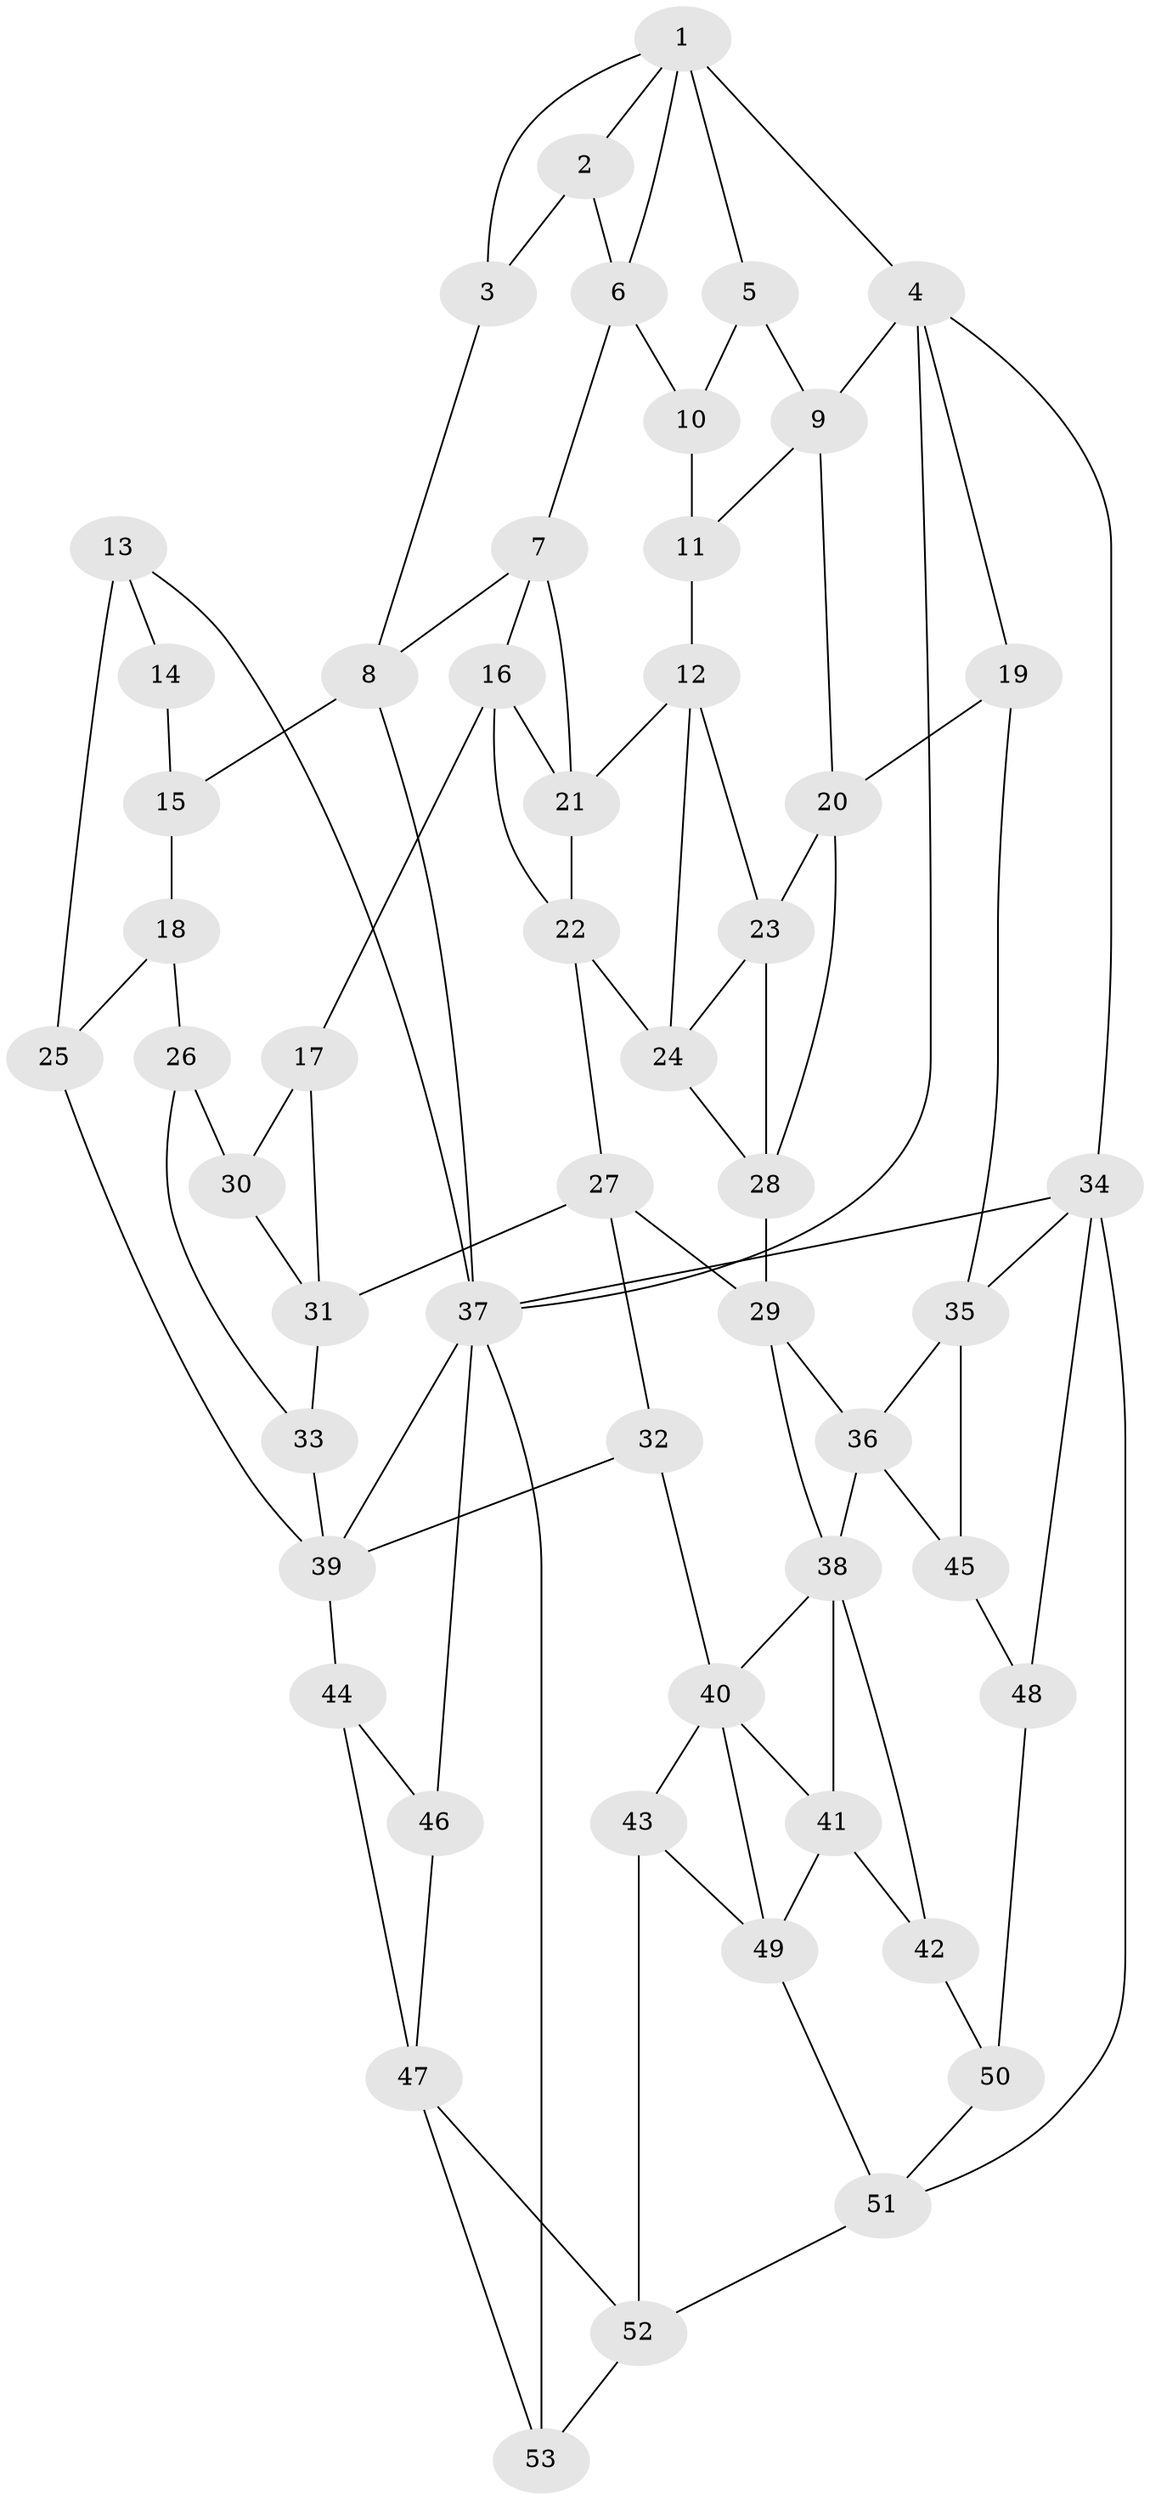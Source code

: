 // original degree distribution, {3: 0.04716981132075472, 6: 0.2358490566037736, 4: 0.19811320754716982, 5: 0.5188679245283019}
// Generated by graph-tools (version 1.1) at 2025/27/03/09/25 03:27:07]
// undirected, 53 vertices, 98 edges
graph export_dot {
graph [start="1"]
  node [color=gray90,style=filled];
  1;
  2;
  3;
  4;
  5;
  6;
  7;
  8;
  9;
  10;
  11;
  12;
  13;
  14;
  15;
  16;
  17;
  18;
  19;
  20;
  21;
  22;
  23;
  24;
  25;
  26;
  27;
  28;
  29;
  30;
  31;
  32;
  33;
  34;
  35;
  36;
  37;
  38;
  39;
  40;
  41;
  42;
  43;
  44;
  45;
  46;
  47;
  48;
  49;
  50;
  51;
  52;
  53;
  1 -- 2 [weight=1.0];
  1 -- 3 [weight=1.0];
  1 -- 4 [weight=1.0];
  1 -- 5 [weight=1.0];
  1 -- 6 [weight=1.0];
  2 -- 3 [weight=1.0];
  2 -- 6 [weight=1.0];
  3 -- 8 [weight=1.0];
  4 -- 9 [weight=1.0];
  4 -- 19 [weight=1.0];
  4 -- 34 [weight=1.0];
  4 -- 37 [weight=1.0];
  5 -- 9 [weight=1.0];
  5 -- 10 [weight=1.0];
  6 -- 7 [weight=1.0];
  6 -- 10 [weight=1.0];
  7 -- 8 [weight=1.0];
  7 -- 16 [weight=1.0];
  7 -- 21 [weight=1.0];
  8 -- 15 [weight=1.0];
  8 -- 37 [weight=1.0];
  9 -- 11 [weight=1.0];
  9 -- 20 [weight=1.0];
  10 -- 11 [weight=2.0];
  11 -- 12 [weight=1.0];
  12 -- 21 [weight=1.0];
  12 -- 23 [weight=1.0];
  12 -- 24 [weight=1.0];
  13 -- 14 [weight=1.0];
  13 -- 25 [weight=2.0];
  13 -- 37 [weight=1.0];
  14 -- 15 [weight=1.0];
  15 -- 18 [weight=1.0];
  16 -- 17 [weight=1.0];
  16 -- 21 [weight=1.0];
  16 -- 22 [weight=1.0];
  17 -- 30 [weight=1.0];
  17 -- 31 [weight=1.0];
  18 -- 25 [weight=1.0];
  18 -- 26 [weight=1.0];
  19 -- 20 [weight=1.0];
  19 -- 35 [weight=1.0];
  20 -- 23 [weight=1.0];
  20 -- 28 [weight=1.0];
  21 -- 22 [weight=1.0];
  22 -- 24 [weight=1.0];
  22 -- 27 [weight=1.0];
  23 -- 24 [weight=1.0];
  23 -- 28 [weight=1.0];
  24 -- 28 [weight=1.0];
  25 -- 39 [weight=1.0];
  26 -- 30 [weight=2.0];
  26 -- 33 [weight=1.0];
  27 -- 29 [weight=1.0];
  27 -- 31 [weight=1.0];
  27 -- 32 [weight=1.0];
  28 -- 29 [weight=1.0];
  29 -- 36 [weight=1.0];
  29 -- 38 [weight=1.0];
  30 -- 31 [weight=1.0];
  31 -- 33 [weight=1.0];
  32 -- 39 [weight=1.0];
  32 -- 40 [weight=2.0];
  33 -- 39 [weight=2.0];
  34 -- 35 [weight=1.0];
  34 -- 37 [weight=1.0];
  34 -- 48 [weight=1.0];
  34 -- 51 [weight=1.0];
  35 -- 36 [weight=1.0];
  35 -- 45 [weight=1.0];
  36 -- 38 [weight=1.0];
  36 -- 45 [weight=1.0];
  37 -- 39 [weight=1.0];
  37 -- 46 [weight=1.0];
  37 -- 53 [weight=1.0];
  38 -- 40 [weight=1.0];
  38 -- 41 [weight=1.0];
  38 -- 42 [weight=2.0];
  39 -- 44 [weight=1.0];
  40 -- 41 [weight=1.0];
  40 -- 43 [weight=1.0];
  40 -- 49 [weight=1.0];
  41 -- 42 [weight=1.0];
  41 -- 49 [weight=1.0];
  42 -- 50 [weight=1.0];
  43 -- 49 [weight=1.0];
  43 -- 52 [weight=1.0];
  44 -- 46 [weight=1.0];
  44 -- 47 [weight=1.0];
  45 -- 48 [weight=1.0];
  46 -- 47 [weight=1.0];
  47 -- 52 [weight=1.0];
  47 -- 53 [weight=1.0];
  48 -- 50 [weight=2.0];
  49 -- 51 [weight=1.0];
  50 -- 51 [weight=1.0];
  51 -- 52 [weight=1.0];
  52 -- 53 [weight=1.0];
}
